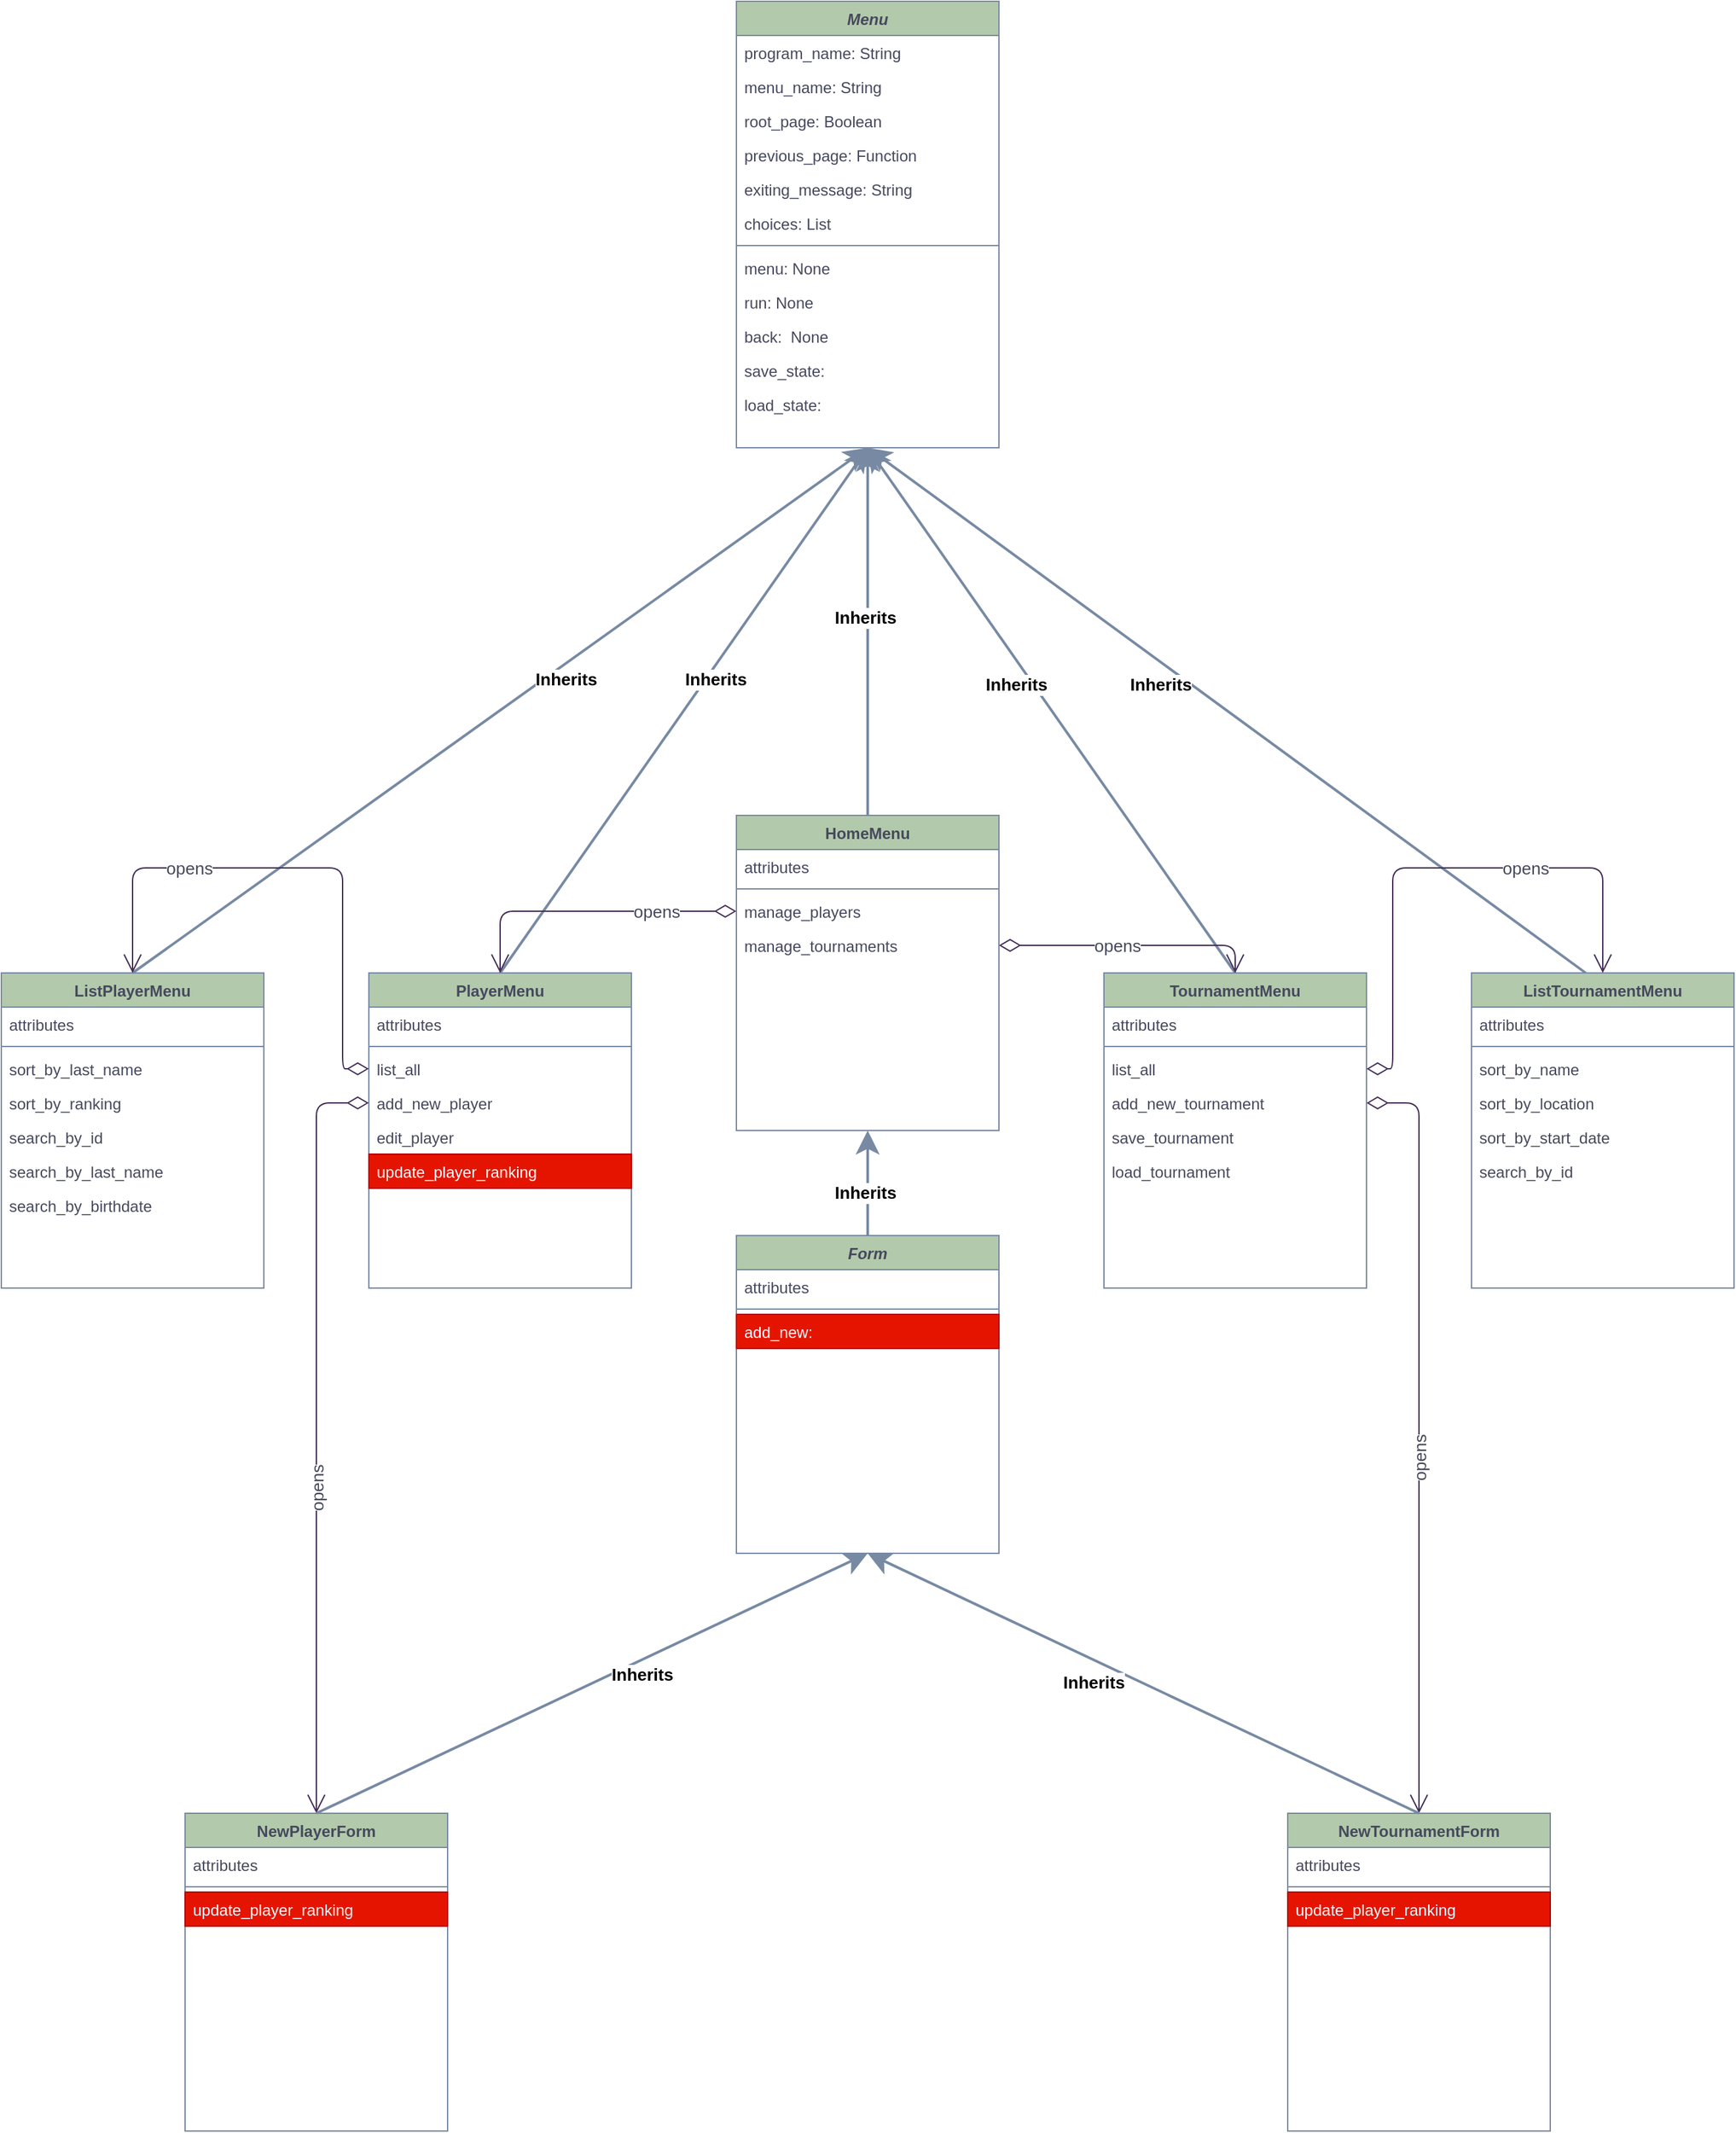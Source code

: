 <mxfile version="14.1.8" type="device"><diagram id="C5RBs43oDa-KdzZeNtuy" name="Page-1"><mxGraphModel dx="1929" dy="2049" grid="1" gridSize="10" guides="1" tooltips="1" connect="1" arrows="1" fold="1" page="1" pageScale="1" pageWidth="827" pageHeight="1169" math="0" shadow="0"><root><mxCell id="WIyWlLk6GJQsqaUBKTNV-0"/><mxCell id="WIyWlLk6GJQsqaUBKTNV-1" parent="WIyWlLk6GJQsqaUBKTNV-0"/><mxCell id="zkfFHV4jXpPFQw0GAbJ--0" value="Menu" style="swimlane;fontStyle=3;align=center;verticalAlign=top;childLayout=stackLayout;horizontal=1;startSize=26;horizontalStack=0;resizeParent=1;resizeLast=0;collapsible=1;marginBottom=0;rounded=0;shadow=0;strokeWidth=1;fillColor=#B2C9AB;strokeColor=#788AA3;fontColor=#46495D;" parent="WIyWlLk6GJQsqaUBKTNV-1" vertex="1"><mxGeometry x="240" y="-180" width="200" height="340" as="geometry"><mxRectangle x="230" y="140" width="160" height="26" as="alternateBounds"/></mxGeometry></mxCell><mxCell id="h9DXZurPGvIDFwusv3F3-4" value="program_name: String" style="text;align=left;verticalAlign=top;spacingLeft=4;spacingRight=4;overflow=hidden;rotatable=0;points=[[0,0.5],[1,0.5]];portConstraint=eastwest;fontColor=#46495D;" parent="zkfFHV4jXpPFQw0GAbJ--0" vertex="1"><mxGeometry y="26" width="200" height="26" as="geometry"/></mxCell><mxCell id="mCUgHEB5Q172_D4d-NeH-1" value="menu_name: String" style="text;align=left;verticalAlign=top;spacingLeft=4;spacingRight=4;overflow=hidden;rotatable=0;points=[[0,0.5],[1,0.5]];portConstraint=eastwest;fontColor=#46495D;" parent="zkfFHV4jXpPFQw0GAbJ--0" vertex="1"><mxGeometry y="52" width="200" height="26" as="geometry"/></mxCell><mxCell id="9rQqHP-hCMPq4kS4MVpi-5" value="root_page: Boolean" style="text;align=left;verticalAlign=top;spacingLeft=4;spacingRight=4;overflow=hidden;rotatable=0;points=[[0,0.5],[1,0.5]];portConstraint=eastwest;fontColor=#46495D;" vertex="1" parent="zkfFHV4jXpPFQw0GAbJ--0"><mxGeometry y="78" width="200" height="26" as="geometry"/></mxCell><mxCell id="9rQqHP-hCMPq4kS4MVpi-4" value="previous_page: Function" style="text;align=left;verticalAlign=top;spacingLeft=4;spacingRight=4;overflow=hidden;rotatable=0;points=[[0,0.5],[1,0.5]];portConstraint=eastwest;fontColor=#46495D;" vertex="1" parent="zkfFHV4jXpPFQw0GAbJ--0"><mxGeometry y="104" width="200" height="26" as="geometry"/></mxCell><mxCell id="9rQqHP-hCMPq4kS4MVpi-3" value="exiting_message: String" style="text;align=left;verticalAlign=top;spacingLeft=4;spacingRight=4;overflow=hidden;rotatable=0;points=[[0,0.5],[1,0.5]];portConstraint=eastwest;fontColor=#46495D;" vertex="1" parent="zkfFHV4jXpPFQw0GAbJ--0"><mxGeometry y="130" width="200" height="26" as="geometry"/></mxCell><mxCell id="mCUgHEB5Q172_D4d-NeH-0" value="choices: List" style="text;align=left;verticalAlign=top;spacingLeft=4;spacingRight=4;overflow=hidden;rotatable=0;points=[[0,0.5],[1,0.5]];portConstraint=eastwest;fontColor=#46495D;" parent="zkfFHV4jXpPFQw0GAbJ--0" vertex="1"><mxGeometry y="156" width="200" height="26" as="geometry"/></mxCell><mxCell id="zkfFHV4jXpPFQw0GAbJ--4" value="" style="line;html=1;strokeWidth=1;align=left;verticalAlign=middle;spacingTop=-1;spacingLeft=3;spacingRight=3;rotatable=0;labelPosition=right;points=[];portConstraint=eastwest;fillColor=#B2C9AB;strokeColor=#788AA3;fontColor=#46495D;" parent="zkfFHV4jXpPFQw0GAbJ--0" vertex="1"><mxGeometry y="182" width="200" height="8" as="geometry"/></mxCell><mxCell id="h9DXZurPGvIDFwusv3F3-5" value="menu: None" style="text;align=left;verticalAlign=top;spacingLeft=4;spacingRight=4;overflow=hidden;rotatable=0;points=[[0,0.5],[1,0.5]];portConstraint=eastwest;fontColor=#46495D;" parent="zkfFHV4jXpPFQw0GAbJ--0" vertex="1"><mxGeometry y="190" width="200" height="26" as="geometry"/></mxCell><mxCell id="h9DXZurPGvIDFwusv3F3-6" value="run: None" style="text;align=left;verticalAlign=top;spacingLeft=4;spacingRight=4;overflow=hidden;rotatable=0;points=[[0,0.5],[1,0.5]];portConstraint=eastwest;fontColor=#46495D;" parent="zkfFHV4jXpPFQw0GAbJ--0" vertex="1"><mxGeometry y="216" width="200" height="26" as="geometry"/></mxCell><mxCell id="h9DXZurPGvIDFwusv3F3-13" value="back:  None" style="text;align=left;verticalAlign=top;spacingLeft=4;spacingRight=4;overflow=hidden;rotatable=0;points=[[0,0.5],[1,0.5]];portConstraint=eastwest;fontColor=#46495D;" parent="zkfFHV4jXpPFQw0GAbJ--0" vertex="1"><mxGeometry y="242" width="200" height="26" as="geometry"/></mxCell><mxCell id="h9DXZurPGvIDFwusv3F3-14" value="save_state:" style="text;align=left;verticalAlign=top;spacingLeft=4;spacingRight=4;overflow=hidden;rotatable=0;points=[[0,0.5],[1,0.5]];portConstraint=eastwest;fontColor=#46495D;" parent="zkfFHV4jXpPFQw0GAbJ--0" vertex="1"><mxGeometry y="268" width="200" height="26" as="geometry"/></mxCell><mxCell id="h9DXZurPGvIDFwusv3F3-15" value="load_state:" style="text;align=left;verticalAlign=top;spacingLeft=4;spacingRight=4;overflow=hidden;rotatable=0;points=[[0,0.5],[1,0.5]];portConstraint=eastwest;fontColor=#46495D;" parent="zkfFHV4jXpPFQw0GAbJ--0" vertex="1"><mxGeometry y="294" width="200" height="26" as="geometry"/></mxCell><mxCell id="zkfFHV4jXpPFQw0GAbJ--6" value="PlayerMenu" style="swimlane;fontStyle=1;align=center;verticalAlign=top;childLayout=stackLayout;horizontal=1;startSize=26;horizontalStack=0;resizeParent=1;resizeLast=0;collapsible=1;marginBottom=0;rounded=0;shadow=0;strokeWidth=1;fillColor=#B2C9AB;strokeColor=#788AA3;fontColor=#46495D;" parent="WIyWlLk6GJQsqaUBKTNV-1" vertex="1"><mxGeometry x="-40" y="560" width="200" height="240" as="geometry"><mxRectangle x="130" y="380" width="160" height="26" as="alternateBounds"/></mxGeometry></mxCell><mxCell id="h9DXZurPGvIDFwusv3F3-27" value="attributes" style="text;align=left;verticalAlign=top;spacingLeft=4;spacingRight=4;overflow=hidden;rotatable=0;points=[[0,0.5],[1,0.5]];portConstraint=eastwest;fontColor=#46495D;" parent="zkfFHV4jXpPFQw0GAbJ--6" vertex="1"><mxGeometry y="26" width="200" height="26" as="geometry"/></mxCell><mxCell id="zkfFHV4jXpPFQw0GAbJ--9" value="" style="line;html=1;strokeWidth=1;align=left;verticalAlign=middle;spacingTop=-1;spacingLeft=3;spacingRight=3;rotatable=0;labelPosition=right;points=[];portConstraint=eastwest;fillColor=#B2C9AB;strokeColor=#788AA3;fontColor=#46495D;" parent="zkfFHV4jXpPFQw0GAbJ--6" vertex="1"><mxGeometry y="52" width="200" height="8" as="geometry"/></mxCell><mxCell id="h9DXZurPGvIDFwusv3F3-22" value="list_all" style="text;align=left;verticalAlign=top;spacingLeft=4;spacingRight=4;overflow=hidden;rotatable=0;points=[[0,0.5],[1,0.5]];portConstraint=eastwest;fontColor=#46495D;" parent="zkfFHV4jXpPFQw0GAbJ--6" vertex="1"><mxGeometry y="60" width="200" height="26" as="geometry"/></mxCell><mxCell id="h9DXZurPGvIDFwusv3F3-7" value="add_new_player" style="text;align=left;verticalAlign=top;spacingLeft=4;spacingRight=4;overflow=hidden;rotatable=0;points=[[0,0.5],[1,0.5]];portConstraint=eastwest;fontColor=#46495D;" parent="zkfFHV4jXpPFQw0GAbJ--6" vertex="1"><mxGeometry y="86" width="200" height="26" as="geometry"/></mxCell><mxCell id="h9DXZurPGvIDFwusv3F3-18" value="edit_player" style="text;align=left;verticalAlign=top;spacingLeft=4;spacingRight=4;overflow=hidden;rotatable=0;points=[[0,0.5],[1,0.5]];portConstraint=eastwest;fontColor=#46495D;" parent="zkfFHV4jXpPFQw0GAbJ--6" vertex="1"><mxGeometry y="112" width="200" height="26" as="geometry"/></mxCell><mxCell id="h9DXZurPGvIDFwusv3F3-23" value="update_player_ranking" style="text;align=left;verticalAlign=top;spacingLeft=4;spacingRight=4;overflow=hidden;rotatable=0;points=[[0,0.5],[1,0.5]];portConstraint=eastwest;labelBackgroundColor=none;fillColor=#e51400;strokeColor=#B20000;fontColor=#ffffff;" parent="zkfFHV4jXpPFQw0GAbJ--6" vertex="1"><mxGeometry y="138" width="200" height="26" as="geometry"/></mxCell><mxCell id="zkfFHV4jXpPFQw0GAbJ--13" value="TournamentMenu" style="swimlane;fontStyle=1;align=center;verticalAlign=top;childLayout=stackLayout;horizontal=1;startSize=26;horizontalStack=0;resizeParent=1;resizeLast=0;collapsible=1;marginBottom=0;rounded=0;shadow=0;strokeWidth=1;fillColor=#B2C9AB;strokeColor=#788AA3;fontColor=#46495D;" parent="WIyWlLk6GJQsqaUBKTNV-1" vertex="1"><mxGeometry x="520" y="560" width="200" height="240" as="geometry"><mxRectangle x="340" y="380" width="170" height="26" as="alternateBounds"/></mxGeometry></mxCell><mxCell id="h9DXZurPGvIDFwusv3F3-28" value="attributes" style="text;align=left;verticalAlign=top;spacingLeft=4;spacingRight=4;overflow=hidden;rotatable=0;points=[[0,0.5],[1,0.5]];portConstraint=eastwest;fontColor=#46495D;" parent="zkfFHV4jXpPFQw0GAbJ--13" vertex="1"><mxGeometry y="26" width="200" height="26" as="geometry"/></mxCell><mxCell id="zkfFHV4jXpPFQw0GAbJ--15" value="" style="line;html=1;strokeWidth=1;align=left;verticalAlign=middle;spacingTop=-1;spacingLeft=3;spacingRight=3;rotatable=0;labelPosition=right;points=[];portConstraint=eastwest;fillColor=#B2C9AB;strokeColor=#788AA3;fontColor=#46495D;" parent="zkfFHV4jXpPFQw0GAbJ--13" vertex="1"><mxGeometry y="52" width="200" height="8" as="geometry"/></mxCell><mxCell id="h9DXZurPGvIDFwusv3F3-10" value="list_all" style="text;align=left;verticalAlign=top;spacingLeft=4;spacingRight=4;overflow=hidden;rotatable=0;points=[[0,0.5],[1,0.5]];portConstraint=eastwest;fontColor=#46495D;" parent="zkfFHV4jXpPFQw0GAbJ--13" vertex="1"><mxGeometry y="60" width="200" height="26" as="geometry"/></mxCell><mxCell id="h9DXZurPGvIDFwusv3F3-20" value="add_new_tournament" style="text;align=left;verticalAlign=top;spacingLeft=4;spacingRight=4;overflow=hidden;rotatable=0;points=[[0,0.5],[1,0.5]];portConstraint=eastwest;fontColor=#46495D;" parent="zkfFHV4jXpPFQw0GAbJ--13" vertex="1"><mxGeometry y="86" width="200" height="26" as="geometry"/></mxCell><mxCell id="h9DXZurPGvIDFwusv3F3-21" value="save_tournament" style="text;align=left;verticalAlign=top;spacingLeft=4;spacingRight=4;overflow=hidden;rotatable=0;points=[[0,0.5],[1,0.5]];portConstraint=eastwest;fontColor=#46495D;" parent="zkfFHV4jXpPFQw0GAbJ--13" vertex="1"><mxGeometry y="112" width="200" height="26" as="geometry"/></mxCell><mxCell id="h9DXZurPGvIDFwusv3F3-19" value="load_tournament" style="text;align=left;verticalAlign=top;spacingLeft=4;spacingRight=4;overflow=hidden;rotatable=0;points=[[0,0.5],[1,0.5]];portConstraint=eastwest;fontColor=#46495D;" parent="zkfFHV4jXpPFQw0GAbJ--13" vertex="1"><mxGeometry y="138" width="200" height="26" as="geometry"/></mxCell><mxCell id="zkfFHV4jXpPFQw0GAbJ--17" value="HomeMenu" style="swimlane;fontStyle=1;align=center;verticalAlign=top;childLayout=stackLayout;horizontal=1;startSize=26;horizontalStack=0;resizeParent=1;resizeLast=0;collapsible=1;marginBottom=0;rounded=0;shadow=0;strokeWidth=1;fillColor=#B2C9AB;strokeColor=#788AA3;fontColor=#46495D;" parent="WIyWlLk6GJQsqaUBKTNV-1" vertex="1"><mxGeometry x="240" y="440" width="200" height="240" as="geometry"><mxRectangle x="550" y="140" width="160" height="26" as="alternateBounds"/></mxGeometry></mxCell><mxCell id="h9DXZurPGvIDFwusv3F3-17" value="attributes" style="text;align=left;verticalAlign=top;spacingLeft=4;spacingRight=4;overflow=hidden;rotatable=0;points=[[0,0.5],[1,0.5]];portConstraint=eastwest;fontColor=#46495D;" parent="zkfFHV4jXpPFQw0GAbJ--17" vertex="1"><mxGeometry y="26" width="200" height="26" as="geometry"/></mxCell><mxCell id="zkfFHV4jXpPFQw0GAbJ--23" value="" style="line;html=1;strokeWidth=1;align=left;verticalAlign=middle;spacingTop=-1;spacingLeft=3;spacingRight=3;rotatable=0;labelPosition=right;points=[];portConstraint=eastwest;fillColor=#B2C9AB;strokeColor=#788AA3;fontColor=#46495D;" parent="zkfFHV4jXpPFQw0GAbJ--17" vertex="1"><mxGeometry y="52" width="200" height="8" as="geometry"/></mxCell><mxCell id="h9DXZurPGvIDFwusv3F3-26" value="manage_players" style="text;align=left;verticalAlign=top;spacingLeft=4;spacingRight=4;overflow=hidden;rotatable=0;points=[[0,0.5],[1,0.5]];portConstraint=eastwest;fontColor=#46495D;" parent="zkfFHV4jXpPFQw0GAbJ--17" vertex="1"><mxGeometry y="60" width="200" height="26" as="geometry"/></mxCell><mxCell id="h9DXZurPGvIDFwusv3F3-8" value="manage_tournaments" style="text;align=left;verticalAlign=top;spacingLeft=4;spacingRight=4;overflow=hidden;rotatable=0;points=[[0,0.5],[1,0.5]];portConstraint=eastwest;fontColor=#46495D;" parent="zkfFHV4jXpPFQw0GAbJ--17" vertex="1"><mxGeometry y="86" width="200" height="26" as="geometry"/></mxCell><mxCell id="h9DXZurPGvIDFwusv3F3-1" value="&lt;meta charset=&quot;utf-8&quot; style=&quot;font-size: 13px;&quot;&gt;&lt;span style=&quot;color: rgb(0, 0, 0); font-family: helvetica; font-size: 13px; font-style: normal; letter-spacing: normal; text-align: center; text-indent: 0px; text-transform: none; word-spacing: 0px; background-color: rgb(255, 255, 255); display: inline; float: none;&quot;&gt;Inherits&lt;/span&gt;" style="endArrow=classic;endSize=12;html=1;exitX=0.5;exitY=0;exitDx=0;exitDy=0;fontStyle=1;fontSize=13;verticalAlign=top;endFill=1;strokeWidth=2;strokeColor=#788AA3;fontColor=#46495D;entryX=0.5;entryY=1;entryDx=0;entryDy=0;" parent="WIyWlLk6GJQsqaUBKTNV-1" source="zkfFHV4jXpPFQw0GAbJ--6" target="zkfFHV4jXpPFQw0GAbJ--0" edge="1"><mxGeometry x="0.18" y="3" width="160" relative="1" as="geometry"><mxPoint x="110" y="400" as="sourcePoint"/><mxPoint x="230" y="330" as="targetPoint"/><mxPoint x="1" as="offset"/></mxGeometry></mxCell><mxCell id="h9DXZurPGvIDFwusv3F3-2" value="&lt;meta charset=&quot;utf-8&quot; style=&quot;font-size: 13px;&quot;&gt;&lt;span style=&quot;color: rgb(0, 0, 0); font-family: helvetica; font-size: 13px; font-style: normal; letter-spacing: normal; text-align: center; text-indent: 0px; text-transform: none; word-spacing: 0px; background-color: rgb(255, 255, 255); display: inline; float: none;&quot;&gt;Inherits&lt;/span&gt;" style="endArrow=classic;endSize=12;html=1;exitX=0.5;exitY=0;exitDx=0;exitDy=0;fontStyle=1;fontSize=13;verticalAlign=top;endFill=1;strokeWidth=2;strokeColor=#788AA3;fontColor=#46495D;entryX=0.5;entryY=1;entryDx=0;entryDy=0;" parent="WIyWlLk6GJQsqaUBKTNV-1" source="zkfFHV4jXpPFQw0GAbJ--17" target="zkfFHV4jXpPFQw0GAbJ--0" edge="1"><mxGeometry x="0.18" y="3" width="160" relative="1" as="geometry"><mxPoint x="160" y="470" as="sourcePoint"/><mxPoint x="330" y="240" as="targetPoint"/><mxPoint x="1" as="offset"/></mxGeometry></mxCell><mxCell id="h9DXZurPGvIDFwusv3F3-3" value="&lt;meta charset=&quot;utf-8&quot; style=&quot;font-size: 13px;&quot;&gt;&lt;span style=&quot;color: rgb(0, 0, 0); font-family: helvetica; font-size: 13px; font-style: normal; letter-spacing: normal; text-align: center; text-indent: 0px; text-transform: none; word-spacing: 0px; background-color: rgb(255, 255, 255); display: inline; float: none;&quot;&gt;Inherits&lt;/span&gt;" style="endArrow=classic;endSize=12;html=1;exitX=0.5;exitY=0;exitDx=0;exitDy=0;fontStyle=1;fontSize=13;verticalAlign=top;endFill=1;strokeWidth=2;strokeColor=#788AA3;fontColor=#46495D;entryX=0.5;entryY=1;entryDx=0;entryDy=0;" parent="WIyWlLk6GJQsqaUBKTNV-1" source="zkfFHV4jXpPFQw0GAbJ--13" target="zkfFHV4jXpPFQw0GAbJ--0" edge="1"><mxGeometry x="0.18" y="3" width="160" relative="1" as="geometry"><mxPoint x="320" y="470" as="sourcePoint"/><mxPoint x="560" y="270" as="targetPoint"/><mxPoint x="1" as="offset"/></mxGeometry></mxCell><mxCell id="mCUgHEB5Q172_D4d-NeH-2" value="ListTournamentMenu" style="swimlane;fontStyle=1;align=center;verticalAlign=top;childLayout=stackLayout;horizontal=1;startSize=26;horizontalStack=0;resizeParent=1;resizeLast=0;collapsible=1;marginBottom=0;rounded=0;shadow=0;strokeWidth=1;fillColor=#B2C9AB;strokeColor=#788AA3;fontColor=#46495D;" parent="WIyWlLk6GJQsqaUBKTNV-1" vertex="1"><mxGeometry x="800" y="560" width="200" height="240" as="geometry"><mxRectangle x="340" y="380" width="170" height="26" as="alternateBounds"/></mxGeometry></mxCell><mxCell id="mCUgHEB5Q172_D4d-NeH-3" value="attributes" style="text;align=left;verticalAlign=top;spacingLeft=4;spacingRight=4;overflow=hidden;rotatable=0;points=[[0,0.5],[1,0.5]];portConstraint=eastwest;fontColor=#46495D;" parent="mCUgHEB5Q172_D4d-NeH-2" vertex="1"><mxGeometry y="26" width="200" height="26" as="geometry"/></mxCell><mxCell id="mCUgHEB5Q172_D4d-NeH-4" value="" style="line;html=1;strokeWidth=1;align=left;verticalAlign=middle;spacingTop=-1;spacingLeft=3;spacingRight=3;rotatable=0;labelPosition=right;points=[];portConstraint=eastwest;fillColor=#B2C9AB;strokeColor=#788AA3;fontColor=#46495D;" parent="mCUgHEB5Q172_D4d-NeH-2" vertex="1"><mxGeometry y="52" width="200" height="8" as="geometry"/></mxCell><mxCell id="mCUgHEB5Q172_D4d-NeH-5" value="sort_by_name" style="text;align=left;verticalAlign=top;spacingLeft=4;spacingRight=4;overflow=hidden;rotatable=0;points=[[0,0.5],[1,0.5]];portConstraint=eastwest;fontColor=#46495D;" parent="mCUgHEB5Q172_D4d-NeH-2" vertex="1"><mxGeometry y="60" width="200" height="26" as="geometry"/></mxCell><mxCell id="mCUgHEB5Q172_D4d-NeH-6" value="sort_by_location" style="text;align=left;verticalAlign=top;spacingLeft=4;spacingRight=4;overflow=hidden;rotatable=0;points=[[0,0.5],[1,0.5]];portConstraint=eastwest;fontColor=#46495D;" parent="mCUgHEB5Q172_D4d-NeH-2" vertex="1"><mxGeometry y="86" width="200" height="26" as="geometry"/></mxCell><mxCell id="mCUgHEB5Q172_D4d-NeH-7" value="sort_by_start_date" style="text;align=left;verticalAlign=top;spacingLeft=4;spacingRight=4;overflow=hidden;rotatable=0;points=[[0,0.5],[1,0.5]];portConstraint=eastwest;fontColor=#46495D;" parent="mCUgHEB5Q172_D4d-NeH-2" vertex="1"><mxGeometry y="112" width="200" height="26" as="geometry"/></mxCell><mxCell id="mCUgHEB5Q172_D4d-NeH-51" value="search_by_id" style="text;align=left;verticalAlign=top;spacingLeft=4;spacingRight=4;overflow=hidden;rotatable=0;points=[[0,0.5],[1,0.5]];portConstraint=eastwest;fontColor=#46495D;" parent="mCUgHEB5Q172_D4d-NeH-2" vertex="1"><mxGeometry y="138" width="200" height="26" as="geometry"/></mxCell><mxCell id="mCUgHEB5Q172_D4d-NeH-10" value="ListPlayerMenu" style="swimlane;fontStyle=1;align=center;verticalAlign=top;childLayout=stackLayout;horizontal=1;startSize=26;horizontalStack=0;resizeParent=1;resizeLast=0;collapsible=1;marginBottom=0;rounded=0;shadow=0;strokeWidth=1;fillColor=#B2C9AB;strokeColor=#788AA3;fontColor=#46495D;" parent="WIyWlLk6GJQsqaUBKTNV-1" vertex="1"><mxGeometry x="-320" y="560" width="200" height="240" as="geometry"><mxRectangle x="130" y="380" width="160" height="26" as="alternateBounds"/></mxGeometry></mxCell><mxCell id="mCUgHEB5Q172_D4d-NeH-11" value="attributes" style="text;align=left;verticalAlign=top;spacingLeft=4;spacingRight=4;overflow=hidden;rotatable=0;points=[[0,0.5],[1,0.5]];portConstraint=eastwest;fontColor=#46495D;" parent="mCUgHEB5Q172_D4d-NeH-10" vertex="1"><mxGeometry y="26" width="200" height="26" as="geometry"/></mxCell><mxCell id="mCUgHEB5Q172_D4d-NeH-12" value="" style="line;html=1;strokeWidth=1;align=left;verticalAlign=middle;spacingTop=-1;spacingLeft=3;spacingRight=3;rotatable=0;labelPosition=right;points=[];portConstraint=eastwest;fillColor=#B2C9AB;strokeColor=#788AA3;fontColor=#46495D;" parent="mCUgHEB5Q172_D4d-NeH-10" vertex="1"><mxGeometry y="52" width="200" height="8" as="geometry"/></mxCell><mxCell id="mCUgHEB5Q172_D4d-NeH-13" value="sort_by_last_name" style="text;align=left;verticalAlign=top;spacingLeft=4;spacingRight=4;overflow=hidden;rotatable=0;points=[[0,0.5],[1,0.5]];portConstraint=eastwest;fontColor=#46495D;" parent="mCUgHEB5Q172_D4d-NeH-10" vertex="1"><mxGeometry y="60" width="200" height="26" as="geometry"/></mxCell><mxCell id="mCUgHEB5Q172_D4d-NeH-14" value="sort_by_ranking" style="text;align=left;verticalAlign=top;spacingLeft=4;spacingRight=4;overflow=hidden;rotatable=0;points=[[0,0.5],[1,0.5]];portConstraint=eastwest;fontColor=#46495D;" parent="mCUgHEB5Q172_D4d-NeH-10" vertex="1"><mxGeometry y="86" width="200" height="26" as="geometry"/></mxCell><mxCell id="mCUgHEB5Q172_D4d-NeH-36" value="search_by_id" style="text;align=left;verticalAlign=top;spacingLeft=4;spacingRight=4;overflow=hidden;rotatable=0;points=[[0,0.5],[1,0.5]];portConstraint=eastwest;fontColor=#46495D;" parent="mCUgHEB5Q172_D4d-NeH-10" vertex="1"><mxGeometry y="112" width="200" height="26" as="geometry"/></mxCell><mxCell id="mCUgHEB5Q172_D4d-NeH-37" value="search_by_last_name" style="text;align=left;verticalAlign=top;spacingLeft=4;spacingRight=4;overflow=hidden;rotatable=0;points=[[0,0.5],[1,0.5]];portConstraint=eastwest;fontColor=#46495D;" parent="mCUgHEB5Q172_D4d-NeH-10" vertex="1"><mxGeometry y="138" width="200" height="26" as="geometry"/></mxCell><mxCell id="mCUgHEB5Q172_D4d-NeH-40" value="search_by_birthdate" style="text;align=left;verticalAlign=top;spacingLeft=4;spacingRight=4;overflow=hidden;rotatable=0;points=[[0,0.5],[1,0.5]];portConstraint=eastwest;fontColor=#46495D;" parent="mCUgHEB5Q172_D4d-NeH-10" vertex="1"><mxGeometry y="164" width="200" height="26" as="geometry"/></mxCell><mxCell id="mCUgHEB5Q172_D4d-NeH-19" value="&lt;meta charset=&quot;utf-8&quot; style=&quot;font-size: 13px;&quot;&gt;&lt;span style=&quot;color: rgb(0, 0, 0); font-family: helvetica; font-size: 13px; font-style: normal; letter-spacing: normal; text-align: center; text-indent: 0px; text-transform: none; word-spacing: 0px; background-color: rgb(255, 255, 255); display: inline; float: none;&quot;&gt;Inherits&lt;/span&gt;" style="endArrow=classic;endSize=12;html=1;exitX=0.435;exitY=0;exitDx=0;exitDy=0;fontStyle=1;fontSize=13;verticalAlign=top;endFill=1;strokeWidth=2;strokeColor=#788AA3;fontColor=#46495D;entryX=0.5;entryY=1;entryDx=0;entryDy=0;exitPerimeter=0;" parent="WIyWlLk6GJQsqaUBKTNV-1" source="mCUgHEB5Q172_D4d-NeH-2" target="zkfFHV4jXpPFQw0GAbJ--0" edge="1"><mxGeometry x="0.18" y="3" width="160" relative="1" as="geometry"><mxPoint x="820" y="498" as="sourcePoint"/><mxPoint x="540" y="180" as="targetPoint"/><mxPoint x="1" as="offset"/></mxGeometry></mxCell><mxCell id="mCUgHEB5Q172_D4d-NeH-20" value="&lt;meta charset=&quot;utf-8&quot; style=&quot;font-size: 13px;&quot;&gt;&lt;span style=&quot;color: rgb(0, 0, 0); font-family: helvetica; font-size: 13px; font-style: normal; letter-spacing: normal; text-align: center; text-indent: 0px; text-transform: none; word-spacing: 0px; background-color: rgb(255, 255, 255); display: inline; float: none;&quot;&gt;Inherits&lt;/span&gt;" style="endArrow=classic;endSize=12;html=1;exitX=0.5;exitY=0;exitDx=0;exitDy=0;fontStyle=1;fontSize=13;verticalAlign=top;endFill=1;strokeWidth=2;strokeColor=#788AA3;fontColor=#46495D;entryX=0.5;entryY=1;entryDx=0;entryDy=0;" parent="WIyWlLk6GJQsqaUBKTNV-1" source="mCUgHEB5Q172_D4d-NeH-10" edge="1" target="zkfFHV4jXpPFQw0GAbJ--0"><mxGeometry x="0.18" y="3" width="160" relative="1" as="geometry"><mxPoint x="70" y="518" as="sourcePoint"/><mxPoint x="340" y="250" as="targetPoint"/><mxPoint x="1" as="offset"/></mxGeometry></mxCell><mxCell id="mCUgHEB5Q172_D4d-NeH-27" value="opens" style="endArrow=open;html=1;endSize=12;startArrow=diamondThin;startSize=14;startFill=0;edgeStyle=orthogonalEdgeStyle;shadow=0;fontSize=13;verticalAlign=middle;labelPosition=center;verticalLabelPosition=middle;align=center;horizontal=1;strokeColor=#432D57;fontColor=#46495D;fillColor=#76608a;entryX=0.5;entryY=0;entryDx=0;entryDy=0;" parent="WIyWlLk6GJQsqaUBKTNV-1" source="h9DXZurPGvIDFwusv3F3-10" target="mCUgHEB5Q172_D4d-NeH-2" edge="1"><mxGeometry x="0.328" relative="1" as="geometry"><mxPoint x="930" y="307" as="sourcePoint"/><mxPoint x="770" y="190" as="targetPoint"/><Array as="points"><mxPoint x="740" y="633"/><mxPoint x="740" y="480"/><mxPoint x="900" y="480"/></Array><mxPoint as="offset"/></mxGeometry></mxCell><mxCell id="mCUgHEB5Q172_D4d-NeH-30" value="opens" style="endArrow=open;html=1;endSize=12;startArrow=diamondThin;startSize=14;startFill=0;edgeStyle=orthogonalEdgeStyle;shadow=0;fontSize=13;verticalAlign=middle;labelPosition=center;verticalLabelPosition=middle;align=center;horizontal=1;strokeColor=#432D57;fontColor=#46495D;fillColor=#76608a;exitX=0;exitY=0.5;exitDx=0;exitDy=0;entryX=0.5;entryY=0;entryDx=0;entryDy=0;" parent="WIyWlLk6GJQsqaUBKTNV-1" source="h9DXZurPGvIDFwusv3F3-22" target="mCUgHEB5Q172_D4d-NeH-10" edge="1"><mxGeometry x="0.406" relative="1" as="geometry"><mxPoint x="-160" y="453" as="sourcePoint"/><mxPoint x="-13" y="381" as="targetPoint"/><Array as="points"><mxPoint x="-60" y="633"/><mxPoint x="-60" y="480"/><mxPoint x="-220" y="480"/></Array><mxPoint as="offset"/></mxGeometry></mxCell><mxCell id="mCUgHEB5Q172_D4d-NeH-31" value="opens" style="endArrow=open;html=1;endSize=12;startArrow=diamondThin;startSize=14;startFill=0;edgeStyle=orthogonalEdgeStyle;shadow=0;fontSize=13;verticalAlign=middle;labelPosition=center;verticalLabelPosition=middle;align=center;horizontal=1;strokeColor=#432D57;fontColor=#46495D;fillColor=#76608a;exitX=0;exitY=0.5;exitDx=0;exitDy=0;entryX=0.5;entryY=0;entryDx=0;entryDy=0;" parent="WIyWlLk6GJQsqaUBKTNV-1" source="h9DXZurPGvIDFwusv3F3-26" target="zkfFHV4jXpPFQw0GAbJ--6" edge="1"><mxGeometry x="-0.459" relative="1" as="geometry"><mxPoint x="267" y="893" as="sourcePoint"/><mxPoint x="414" y="821" as="targetPoint"/><Array as="points"><mxPoint x="60" y="513"/></Array><mxPoint as="offset"/></mxGeometry></mxCell><mxCell id="mCUgHEB5Q172_D4d-NeH-32" value="opens" style="endArrow=open;html=1;endSize=12;startArrow=diamondThin;startSize=14;startFill=0;edgeStyle=orthogonalEdgeStyle;shadow=0;fontSize=13;verticalAlign=middle;labelPosition=center;verticalLabelPosition=middle;align=center;horizontal=1;strokeColor=#432D57;fontColor=#46495D;fillColor=#76608a;exitX=1;exitY=0.5;exitDx=0;exitDy=0;entryX=0.5;entryY=0;entryDx=0;entryDy=0;" parent="WIyWlLk6GJQsqaUBKTNV-1" source="h9DXZurPGvIDFwusv3F3-8" target="zkfFHV4jXpPFQw0GAbJ--13" edge="1"><mxGeometry x="-0.104" relative="1" as="geometry"><mxPoint x="430" y="770" as="sourcePoint"/><mxPoint x="250" y="817" as="targetPoint"/><Array as="points"><mxPoint x="620" y="539"/></Array><mxPoint as="offset"/></mxGeometry></mxCell><mxCell id="mCUgHEB5Q172_D4d-NeH-52" value="NewPlayerForm" style="swimlane;fontStyle=1;align=center;verticalAlign=top;childLayout=stackLayout;horizontal=1;startSize=26;horizontalStack=0;resizeParent=1;resizeLast=0;collapsible=1;marginBottom=0;rounded=0;shadow=0;strokeWidth=1;fillColor=#B2C9AB;strokeColor=#788AA3;fontColor=#46495D;" parent="WIyWlLk6GJQsqaUBKTNV-1" vertex="1"><mxGeometry x="-180" y="1200" width="200" height="242" as="geometry"><mxRectangle x="130" y="380" width="160" height="26" as="alternateBounds"/></mxGeometry></mxCell><mxCell id="mCUgHEB5Q172_D4d-NeH-53" value="attributes" style="text;align=left;verticalAlign=top;spacingLeft=4;spacingRight=4;overflow=hidden;rotatable=0;points=[[0,0.5],[1,0.5]];portConstraint=eastwest;fontColor=#46495D;" parent="mCUgHEB5Q172_D4d-NeH-52" vertex="1"><mxGeometry y="26" width="200" height="26" as="geometry"/></mxCell><mxCell id="mCUgHEB5Q172_D4d-NeH-54" value="" style="line;html=1;strokeWidth=1;align=left;verticalAlign=middle;spacingTop=-1;spacingLeft=3;spacingRight=3;rotatable=0;labelPosition=right;points=[];portConstraint=eastwest;fillColor=#B2C9AB;strokeColor=#788AA3;fontColor=#46495D;" parent="mCUgHEB5Q172_D4d-NeH-52" vertex="1"><mxGeometry y="52" width="200" height="8" as="geometry"/></mxCell><mxCell id="mCUgHEB5Q172_D4d-NeH-58" value="update_player_ranking" style="text;align=left;verticalAlign=top;spacingLeft=4;spacingRight=4;overflow=hidden;rotatable=0;points=[[0,0.5],[1,0.5]];portConstraint=eastwest;labelBackgroundColor=none;fillColor=#e51400;strokeColor=#B20000;fontColor=#ffffff;" parent="mCUgHEB5Q172_D4d-NeH-52" vertex="1"><mxGeometry y="60" width="200" height="26" as="geometry"/></mxCell><mxCell id="mCUgHEB5Q172_D4d-NeH-60" value="opens" style="endArrow=open;html=1;endSize=12;startArrow=diamondThin;startSize=14;startFill=0;edgeStyle=orthogonalEdgeStyle;shadow=0;fontSize=13;verticalAlign=middle;labelPosition=center;verticalLabelPosition=middle;align=center;horizontal=0;strokeColor=#432D57;fontColor=#46495D;fillColor=#76608a;exitX=0;exitY=0.5;exitDx=0;exitDy=0;entryX=0.5;entryY=0;entryDx=0;entryDy=0;" parent="WIyWlLk6GJQsqaUBKTNV-1" source="h9DXZurPGvIDFwusv3F3-7" target="mCUgHEB5Q172_D4d-NeH-52" edge="1"><mxGeometry x="0.148" relative="1" as="geometry"><mxPoint x="-80" y="763" as="sourcePoint"/><mxPoint x="-260" y="690" as="targetPoint"/><Array as="points"><mxPoint x="-80" y="659"/></Array><mxPoint as="offset"/></mxGeometry></mxCell><mxCell id="mCUgHEB5Q172_D4d-NeH-62" value="Form" style="swimlane;fontStyle=3;align=center;verticalAlign=top;childLayout=stackLayout;horizontal=1;startSize=26;horizontalStack=0;resizeParent=1;resizeLast=0;collapsible=1;marginBottom=0;rounded=0;shadow=0;strokeWidth=1;fillColor=#B2C9AB;strokeColor=#788AA3;fontColor=#46495D;" parent="WIyWlLk6GJQsqaUBKTNV-1" vertex="1"><mxGeometry x="240" y="760" width="200" height="242" as="geometry"><mxRectangle x="230" y="140" width="160" height="26" as="alternateBounds"/></mxGeometry></mxCell><mxCell id="mCUgHEB5Q172_D4d-NeH-65" value="attributes" style="text;align=left;verticalAlign=top;spacingLeft=4;spacingRight=4;overflow=hidden;rotatable=0;points=[[0,0.5],[1,0.5]];portConstraint=eastwest;fontColor=#46495D;" parent="mCUgHEB5Q172_D4d-NeH-62" vertex="1"><mxGeometry y="26" width="200" height="26" as="geometry"/></mxCell><mxCell id="mCUgHEB5Q172_D4d-NeH-66" value="" style="line;html=1;strokeWidth=1;align=left;verticalAlign=middle;spacingTop=-1;spacingLeft=3;spacingRight=3;rotatable=0;labelPosition=right;points=[];portConstraint=eastwest;fillColor=#B2C9AB;strokeColor=#788AA3;fontColor=#46495D;" parent="mCUgHEB5Q172_D4d-NeH-62" vertex="1"><mxGeometry y="52" width="200" height="8" as="geometry"/></mxCell><mxCell id="9rQqHP-hCMPq4kS4MVpi-0" value="&lt;meta charset=&quot;utf-8&quot; style=&quot;font-size: 13px;&quot;&gt;&lt;span style=&quot;color: rgb(0, 0, 0); font-family: helvetica; font-size: 13px; font-style: normal; letter-spacing: normal; text-align: center; text-indent: 0px; text-transform: none; word-spacing: 0px; background-color: rgb(255, 255, 255); display: inline; float: none;&quot;&gt;Inherits&lt;/span&gt;" style="endArrow=classic;endSize=12;html=1;fontStyle=1;fontSize=13;verticalAlign=top;endFill=1;strokeWidth=2;strokeColor=#788AA3;fontColor=#46495D;entryX=0.5;entryY=1;entryDx=0;entryDy=0;" edge="1" parent="mCUgHEB5Q172_D4d-NeH-62" target="zkfFHV4jXpPFQw0GAbJ--17"><mxGeometry x="0.18" y="3" width="160" relative="1" as="geometry"><mxPoint x="100" as="sourcePoint"/><mxPoint x="99.5" y="-60" as="targetPoint"/><mxPoint x="1" as="offset"/></mxGeometry></mxCell><mxCell id="mCUgHEB5Q172_D4d-NeH-67" value="add_new:" style="text;align=left;verticalAlign=top;spacingLeft=4;spacingRight=4;overflow=hidden;rotatable=0;points=[[0,0.5],[1,0.5]];portConstraint=eastwest;fillColor=#e51400;strokeColor=#B20000;fontColor=#ffffff;" parent="mCUgHEB5Q172_D4d-NeH-62" vertex="1"><mxGeometry y="60" width="200" height="26" as="geometry"/></mxCell><mxCell id="C4XhA6DdE0UYG3LCSiGI-0" value="&lt;meta charset=&quot;utf-8&quot; style=&quot;font-size: 13px;&quot;&gt;&lt;span style=&quot;color: rgb(0, 0, 0); font-family: helvetica; font-size: 13px; font-style: normal; letter-spacing: normal; text-align: center; text-indent: 0px; text-transform: none; word-spacing: 0px; background-color: rgb(255, 255, 255); display: inline; float: none;&quot;&gt;Inherits&lt;/span&gt;" style="endArrow=classic;endSize=12;html=1;exitX=0.5;exitY=0;exitDx=0;exitDy=0;fontStyle=1;fontSize=13;verticalAlign=top;endFill=1;strokeWidth=2;strokeColor=#788AA3;fontColor=#46495D;entryX=0.5;entryY=1;entryDx=0;entryDy=0;" parent="WIyWlLk6GJQsqaUBKTNV-1" source="mCUgHEB5Q172_D4d-NeH-52" target="mCUgHEB5Q172_D4d-NeH-62" edge="1"><mxGeometry x="0.18" y="3" width="160" relative="1" as="geometry"><mxPoint x="60" y="1058" as="sourcePoint"/><mxPoint x="340" y="740" as="targetPoint"/><mxPoint x="1" as="offset"/></mxGeometry></mxCell><mxCell id="C4XhA6DdE0UYG3LCSiGI-2" value="NewTournamentForm" style="swimlane;fontStyle=1;align=center;verticalAlign=top;childLayout=stackLayout;horizontal=1;startSize=26;horizontalStack=0;resizeParent=1;resizeLast=0;collapsible=1;marginBottom=0;rounded=0;shadow=0;strokeWidth=1;fillColor=#B2C9AB;strokeColor=#788AA3;fontColor=#46495D;" parent="WIyWlLk6GJQsqaUBKTNV-1" vertex="1"><mxGeometry x="660" y="1200" width="200" height="242" as="geometry"><mxRectangle x="130" y="380" width="160" height="26" as="alternateBounds"/></mxGeometry></mxCell><mxCell id="C4XhA6DdE0UYG3LCSiGI-3" value="attributes" style="text;align=left;verticalAlign=top;spacingLeft=4;spacingRight=4;overflow=hidden;rotatable=0;points=[[0,0.5],[1,0.5]];portConstraint=eastwest;fontColor=#46495D;" parent="C4XhA6DdE0UYG3LCSiGI-2" vertex="1"><mxGeometry y="26" width="200" height="26" as="geometry"/></mxCell><mxCell id="C4XhA6DdE0UYG3LCSiGI-4" value="" style="line;html=1;strokeWidth=1;align=left;verticalAlign=middle;spacingTop=-1;spacingLeft=3;spacingRight=3;rotatable=0;labelPosition=right;points=[];portConstraint=eastwest;fillColor=#B2C9AB;strokeColor=#788AA3;fontColor=#46495D;" parent="C4XhA6DdE0UYG3LCSiGI-2" vertex="1"><mxGeometry y="52" width="200" height="8" as="geometry"/></mxCell><mxCell id="C4XhA6DdE0UYG3LCSiGI-5" value="update_player_ranking" style="text;align=left;verticalAlign=top;spacingLeft=4;spacingRight=4;overflow=hidden;rotatable=0;points=[[0,0.5],[1,0.5]];portConstraint=eastwest;labelBackgroundColor=none;fillColor=#e51400;strokeColor=#B20000;fontColor=#ffffff;" parent="C4XhA6DdE0UYG3LCSiGI-2" vertex="1"><mxGeometry y="60" width="200" height="26" as="geometry"/></mxCell><mxCell id="C4XhA6DdE0UYG3LCSiGI-6" value="opens" style="endArrow=open;html=1;endSize=12;startArrow=diamondThin;startSize=14;startFill=0;edgeStyle=orthogonalEdgeStyle;shadow=0;fontSize=13;verticalAlign=middle;labelPosition=center;verticalLabelPosition=middle;align=center;horizontal=0;strokeColor=#432D57;fontColor=#46495D;fillColor=#76608a;exitX=1;exitY=0.5;exitDx=0;exitDy=0;entryX=0.5;entryY=0;entryDx=0;entryDy=0;" parent="WIyWlLk6GJQsqaUBKTNV-1" source="h9DXZurPGvIDFwusv3F3-20" target="C4XhA6DdE0UYG3LCSiGI-2" edge="1"><mxGeometry x="0.068" relative="1" as="geometry"><mxPoint x="700" y="1023" as="sourcePoint"/><mxPoint x="770" y="1080" as="targetPoint"/><Array as="points"><mxPoint x="760" y="659"/></Array><mxPoint as="offset"/></mxGeometry></mxCell><mxCell id="C4XhA6DdE0UYG3LCSiGI-7" value="&lt;meta charset=&quot;utf-8&quot; style=&quot;font-size: 13px;&quot;&gt;&lt;span style=&quot;color: rgb(0, 0, 0); font-family: helvetica; font-size: 13px; font-style: normal; letter-spacing: normal; text-align: center; text-indent: 0px; text-transform: none; word-spacing: 0px; background-color: rgb(255, 255, 255); display: inline; float: none;&quot;&gt;Inherits&lt;/span&gt;" style="endArrow=classic;endSize=12;html=1;exitX=0.5;exitY=0;exitDx=0;exitDy=0;fontStyle=1;fontSize=13;verticalAlign=top;endFill=1;strokeWidth=2;strokeColor=#788AA3;fontColor=#46495D;" parent="WIyWlLk6GJQsqaUBKTNV-1" source="C4XhA6DdE0UYG3LCSiGI-2" edge="1"><mxGeometry x="0.18" y="3" width="160" relative="1" as="geometry"><mxPoint x="300" y="1228" as="sourcePoint"/><mxPoint x="340" y="1002" as="targetPoint"/><mxPoint x="1" as="offset"/></mxGeometry></mxCell></root></mxGraphModel></diagram></mxfile>